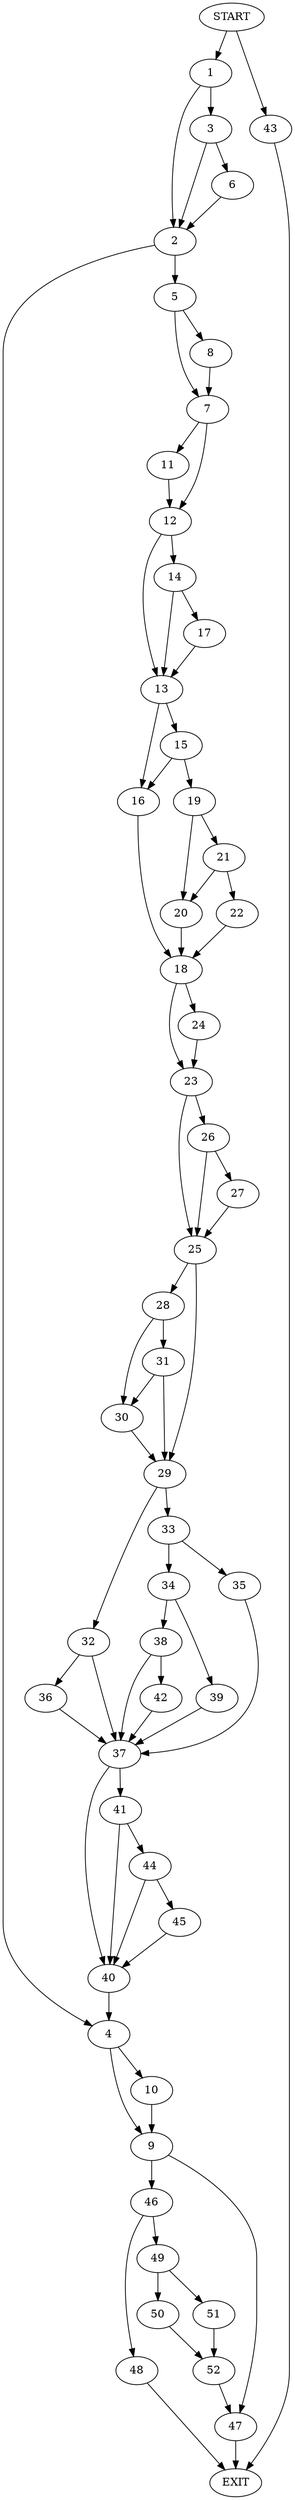 digraph {
0 [label="START"]
53 [label="EXIT"]
0 -> 1
1 -> 2
1 -> 3
2 -> 4
2 -> 5
3 -> 2
3 -> 6
6 -> 2
5 -> 7
5 -> 8
4 -> 9
4 -> 10
8 -> 7
7 -> 11
7 -> 12
12 -> 13
12 -> 14
11 -> 12
13 -> 15
13 -> 16
14 -> 13
14 -> 17
17 -> 13
16 -> 18
15 -> 16
15 -> 19
19 -> 20
19 -> 21
20 -> 18
21 -> 20
21 -> 22
22 -> 18
18 -> 23
18 -> 24
24 -> 23
23 -> 25
23 -> 26
26 -> 25
26 -> 27
25 -> 28
25 -> 29
27 -> 25
28 -> 30
28 -> 31
29 -> 32
29 -> 33
31 -> 29
31 -> 30
30 -> 29
33 -> 34
33 -> 35
32 -> 36
32 -> 37
34 -> 38
34 -> 39
35 -> 37
37 -> 40
37 -> 41
39 -> 37
38 -> 42
38 -> 37
42 -> 37
36 -> 37
0 -> 43
43 -> 53
40 -> 4
41 -> 40
41 -> 44
44 -> 40
44 -> 45
45 -> 40
10 -> 9
9 -> 46
9 -> 47
47 -> 53
46 -> 48
46 -> 49
48 -> 53
49 -> 50
49 -> 51
50 -> 52
51 -> 52
52 -> 47
}
